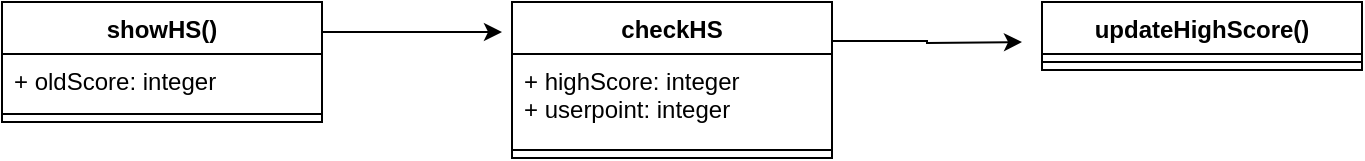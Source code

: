 <mxfile version="10.6.3" type="device"><diagram id="YDyw2AggDsHdqFcgDb-4" name="Page-1"><mxGraphModel dx="1394" dy="796" grid="1" gridSize="10" guides="1" tooltips="1" connect="1" arrows="1" fold="1" page="1" pageScale="1" pageWidth="850" pageHeight="1100" math="0" shadow="0"><root><mxCell id="0"/><mxCell id="1" parent="0"/><mxCell id="790NZMVFGxm7IB0FIwGz-16" style="edgeStyle=orthogonalEdgeStyle;rounded=0;orthogonalLoop=1;jettySize=auto;html=1;exitX=1;exitY=0.25;exitDx=0;exitDy=0;" edge="1" parent="1" source="790NZMVFGxm7IB0FIwGz-1"><mxGeometry relative="1" as="geometry"><mxPoint x="340" y="60" as="targetPoint"/></mxGeometry></mxCell><mxCell id="790NZMVFGxm7IB0FIwGz-1" value="showHS()" style="swimlane;fontStyle=1;align=center;verticalAlign=top;childLayout=stackLayout;horizontal=1;startSize=26;horizontalStack=0;resizeParent=1;resizeParentMax=0;resizeLast=0;collapsible=1;marginBottom=0;" vertex="1" parent="1"><mxGeometry x="90" y="45" width="160" height="60" as="geometry"/></mxCell><mxCell id="790NZMVFGxm7IB0FIwGz-2" value="+ oldScore: integer" style="text;strokeColor=none;fillColor=none;align=left;verticalAlign=top;spacingLeft=4;spacingRight=4;overflow=hidden;rotatable=0;points=[[0,0.5],[1,0.5]];portConstraint=eastwest;" vertex="1" parent="790NZMVFGxm7IB0FIwGz-1"><mxGeometry y="26" width="160" height="26" as="geometry"/></mxCell><mxCell id="790NZMVFGxm7IB0FIwGz-3" value="" style="line;strokeWidth=1;fillColor=none;align=left;verticalAlign=middle;spacingTop=-1;spacingLeft=3;spacingRight=3;rotatable=0;labelPosition=right;points=[];portConstraint=eastwest;" vertex="1" parent="790NZMVFGxm7IB0FIwGz-1"><mxGeometry y="52" width="160" height="8" as="geometry"/></mxCell><mxCell id="790NZMVFGxm7IB0FIwGz-18" style="edgeStyle=orthogonalEdgeStyle;rounded=0;orthogonalLoop=1;jettySize=auto;html=1;exitX=1;exitY=0.25;exitDx=0;exitDy=0;" edge="1" parent="1" source="790NZMVFGxm7IB0FIwGz-5"><mxGeometry relative="1" as="geometry"><mxPoint x="600" y="65" as="targetPoint"/></mxGeometry></mxCell><mxCell id="790NZMVFGxm7IB0FIwGz-5" value="checkHS" style="swimlane;fontStyle=1;align=center;verticalAlign=top;childLayout=stackLayout;horizontal=1;startSize=26;horizontalStack=0;resizeParent=1;resizeParentMax=0;resizeLast=0;collapsible=1;marginBottom=0;" vertex="1" parent="1"><mxGeometry x="345" y="45" width="160" height="78" as="geometry"/></mxCell><mxCell id="790NZMVFGxm7IB0FIwGz-6" value="+ highScore: integer&#10;+ userpoint: integer&#10;" style="text;strokeColor=none;fillColor=none;align=left;verticalAlign=top;spacingLeft=4;spacingRight=4;overflow=hidden;rotatable=0;points=[[0,0.5],[1,0.5]];portConstraint=eastwest;" vertex="1" parent="790NZMVFGxm7IB0FIwGz-5"><mxGeometry y="26" width="160" height="44" as="geometry"/></mxCell><mxCell id="790NZMVFGxm7IB0FIwGz-7" value="" style="line;strokeWidth=1;fillColor=none;align=left;verticalAlign=middle;spacingTop=-1;spacingLeft=3;spacingRight=3;rotatable=0;labelPosition=right;points=[];portConstraint=eastwest;" vertex="1" parent="790NZMVFGxm7IB0FIwGz-5"><mxGeometry y="70" width="160" height="8" as="geometry"/></mxCell><mxCell id="790NZMVFGxm7IB0FIwGz-9" value="updateHighScore()" style="swimlane;fontStyle=1;align=center;verticalAlign=top;childLayout=stackLayout;horizontal=1;startSize=26;horizontalStack=0;resizeParent=1;resizeParentMax=0;resizeLast=0;collapsible=1;marginBottom=0;" vertex="1" parent="1"><mxGeometry x="610" y="45" width="160" height="34" as="geometry"/></mxCell><mxCell id="790NZMVFGxm7IB0FIwGz-11" value="" style="line;strokeWidth=1;fillColor=none;align=left;verticalAlign=middle;spacingTop=-1;spacingLeft=3;spacingRight=3;rotatable=0;labelPosition=right;points=[];portConstraint=eastwest;" vertex="1" parent="790NZMVFGxm7IB0FIwGz-9"><mxGeometry y="26" width="160" height="8" as="geometry"/></mxCell></root></mxGraphModel></diagram></mxfile>